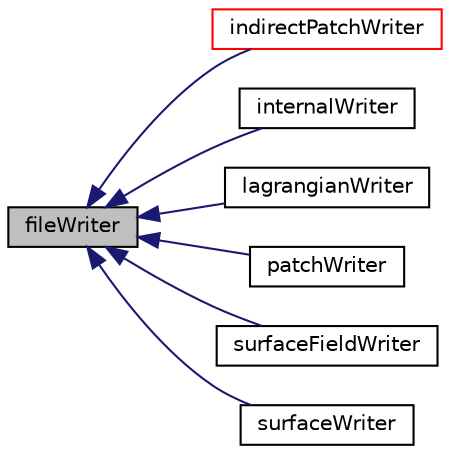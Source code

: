 digraph "fileWriter"
{
  bgcolor="transparent";
  edge [fontname="Helvetica",fontsize="10",labelfontname="Helvetica",labelfontsize="10"];
  node [fontname="Helvetica",fontsize="10",shape=record];
  rankdir="LR";
  Node1 [label="fileWriter",height=0.2,width=0.4,color="black", fillcolor="grey75", style="filled" fontcolor="black"];
  Node1 -> Node2 [dir="back",color="midnightblue",fontsize="10",style="solid",fontname="Helvetica"];
  Node2 [label="indirectPatchWriter",height=0.2,width=0.4,color="red",URL="$classFoam_1_1vtk_1_1indirectPatchWriter.html",tooltip="Write indirectPrimitivePatch faces/points (optionally with fields) as a vtp file or a legacy vtk file..."];
  Node1 -> Node3 [dir="back",color="midnightblue",fontsize="10",style="solid",fontname="Helvetica"];
  Node3 [label="internalWriter",height=0.2,width=0.4,color="black",URL="$classFoam_1_1vtk_1_1internalWriter.html",tooltip="Write an OpenFOAM volume (internal) geometry and internal fields as a vtu file or a legacy vtk file..."];
  Node1 -> Node4 [dir="back",color="midnightblue",fontsize="10",style="solid",fontname="Helvetica"];
  Node4 [label="lagrangianWriter",height=0.2,width=0.4,color="black",URL="$classFoam_1_1vtk_1_1lagrangianWriter.html",tooltip="Write lagrangian (cloud) positions and fields (as PointData) in VTP format. Legacy VTK format is inte..."];
  Node1 -> Node5 [dir="back",color="midnightblue",fontsize="10",style="solid",fontname="Helvetica"];
  Node5 [label="patchWriter",height=0.2,width=0.4,color="black",URL="$classFoam_1_1vtk_1_1patchWriter.html",tooltip="Write OpenFOAM patches and patch fields in VTP or legacy vtk format. "];
  Node1 -> Node6 [dir="back",color="midnightblue",fontsize="10",style="solid",fontname="Helvetica"];
  Node6 [label="surfaceFieldWriter",height=0.2,width=0.4,color="black",URL="$classFoam_1_1vtk_1_1surfaceFieldWriter.html",tooltip="Write surfaces fields (as PointData) in VTP format. Legacy VTK format is intentionally not supported..."];
  Node1 -> Node7 [dir="back",color="midnightblue",fontsize="10",style="solid",fontname="Helvetica"];
  Node7 [label="surfaceWriter",height=0.2,width=0.4,color="black",URL="$classFoam_1_1vtk_1_1surfaceWriter.html",tooltip="Write faces/points (optionally with fields) as a vtp file or a legacy vtk file. "];
}
